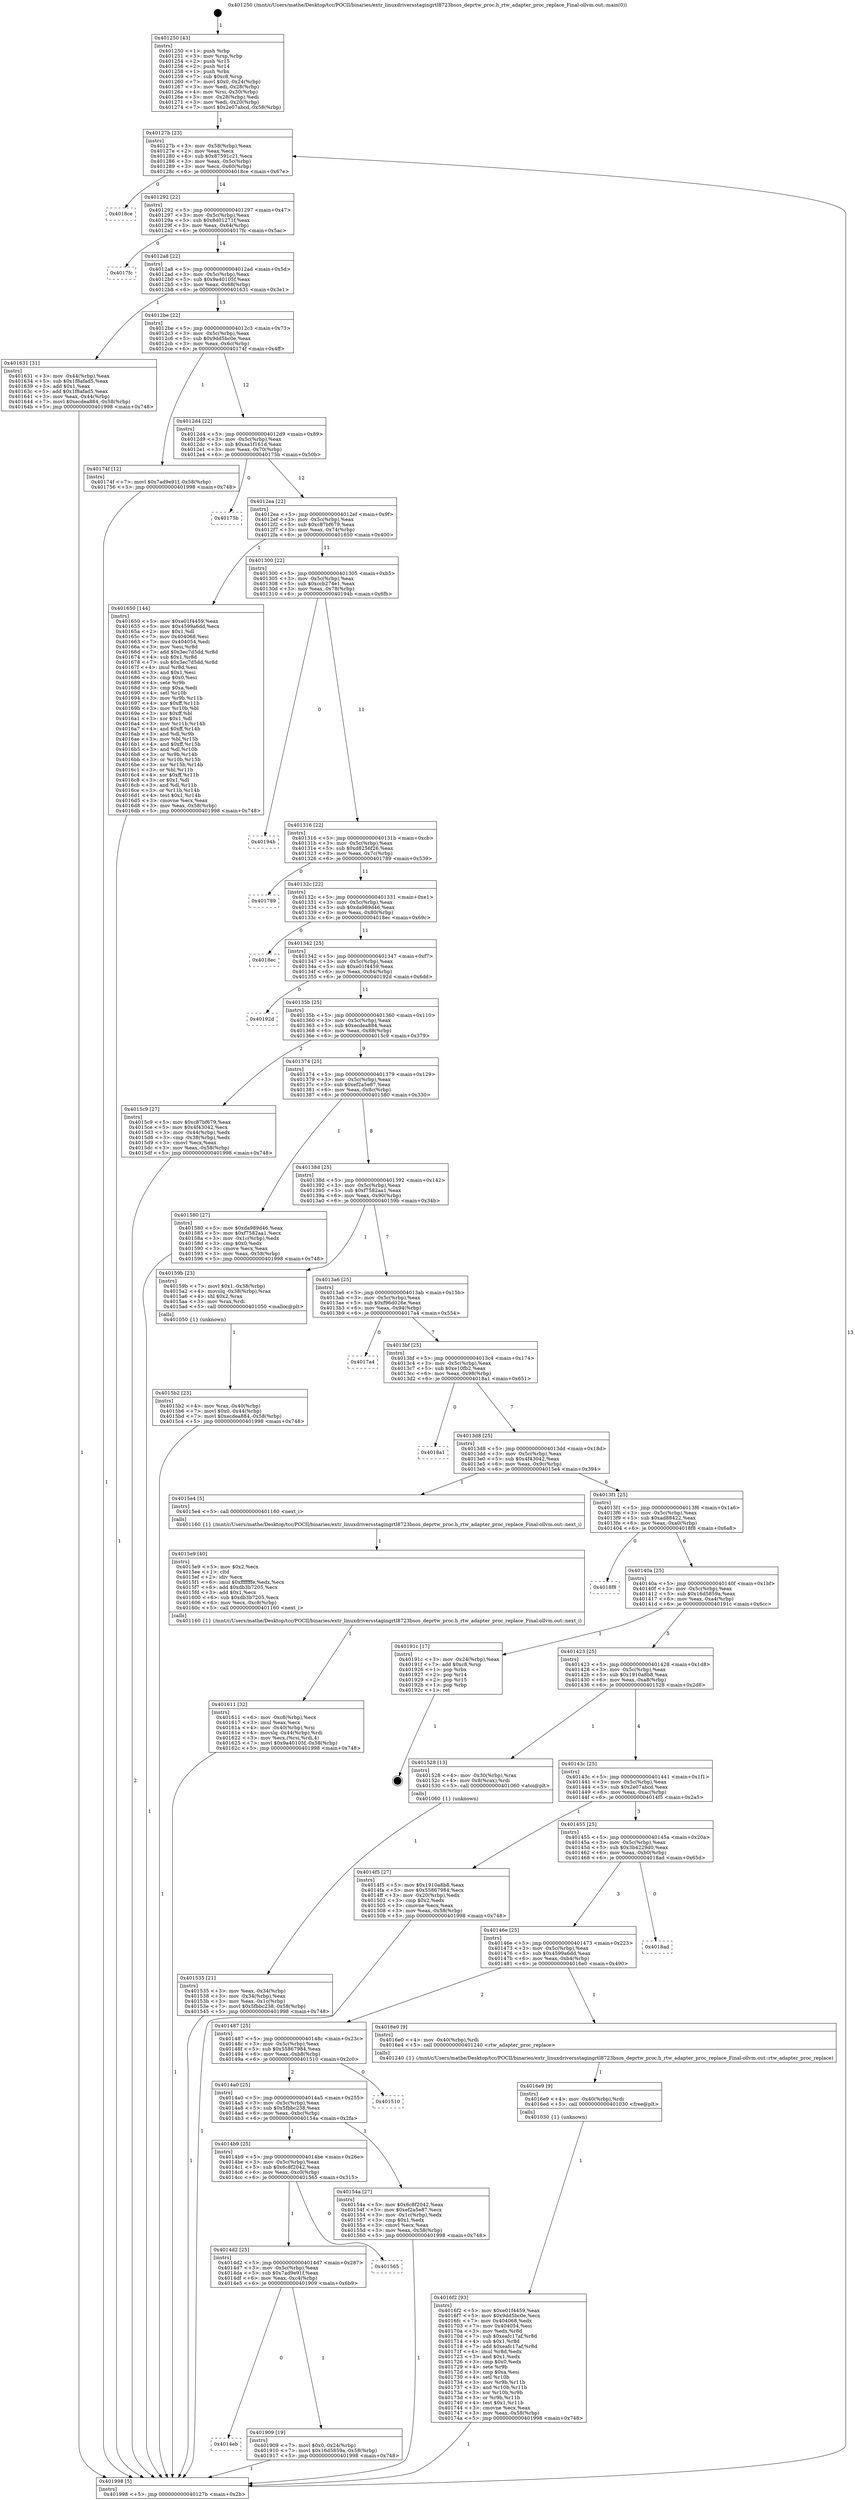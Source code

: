 digraph "0x401250" {
  label = "0x401250 (/mnt/c/Users/mathe/Desktop/tcc/POCII/binaries/extr_linuxdriversstagingrtl8723bsos_deprtw_proc.h_rtw_adapter_proc_replace_Final-ollvm.out::main(0))"
  labelloc = "t"
  node[shape=record]

  Entry [label="",width=0.3,height=0.3,shape=circle,fillcolor=black,style=filled]
  "0x40127b" [label="{
     0x40127b [23]\l
     | [instrs]\l
     &nbsp;&nbsp;0x40127b \<+3\>: mov -0x58(%rbp),%eax\l
     &nbsp;&nbsp;0x40127e \<+2\>: mov %eax,%ecx\l
     &nbsp;&nbsp;0x401280 \<+6\>: sub $0x87591c21,%ecx\l
     &nbsp;&nbsp;0x401286 \<+3\>: mov %eax,-0x5c(%rbp)\l
     &nbsp;&nbsp;0x401289 \<+3\>: mov %ecx,-0x60(%rbp)\l
     &nbsp;&nbsp;0x40128c \<+6\>: je 00000000004018ce \<main+0x67e\>\l
  }"]
  "0x4018ce" [label="{
     0x4018ce\l
  }", style=dashed]
  "0x401292" [label="{
     0x401292 [22]\l
     | [instrs]\l
     &nbsp;&nbsp;0x401292 \<+5\>: jmp 0000000000401297 \<main+0x47\>\l
     &nbsp;&nbsp;0x401297 \<+3\>: mov -0x5c(%rbp),%eax\l
     &nbsp;&nbsp;0x40129a \<+5\>: sub $0x8d01271f,%eax\l
     &nbsp;&nbsp;0x40129f \<+3\>: mov %eax,-0x64(%rbp)\l
     &nbsp;&nbsp;0x4012a2 \<+6\>: je 00000000004017fc \<main+0x5ac\>\l
  }"]
  Exit [label="",width=0.3,height=0.3,shape=circle,fillcolor=black,style=filled,peripheries=2]
  "0x4017fc" [label="{
     0x4017fc\l
  }", style=dashed]
  "0x4012a8" [label="{
     0x4012a8 [22]\l
     | [instrs]\l
     &nbsp;&nbsp;0x4012a8 \<+5\>: jmp 00000000004012ad \<main+0x5d\>\l
     &nbsp;&nbsp;0x4012ad \<+3\>: mov -0x5c(%rbp),%eax\l
     &nbsp;&nbsp;0x4012b0 \<+5\>: sub $0x9a40105f,%eax\l
     &nbsp;&nbsp;0x4012b5 \<+3\>: mov %eax,-0x68(%rbp)\l
     &nbsp;&nbsp;0x4012b8 \<+6\>: je 0000000000401631 \<main+0x3e1\>\l
  }"]
  "0x4014eb" [label="{
     0x4014eb\l
  }", style=dashed]
  "0x401631" [label="{
     0x401631 [31]\l
     | [instrs]\l
     &nbsp;&nbsp;0x401631 \<+3\>: mov -0x44(%rbp),%eax\l
     &nbsp;&nbsp;0x401634 \<+5\>: sub $0x1f8afad5,%eax\l
     &nbsp;&nbsp;0x401639 \<+3\>: add $0x1,%eax\l
     &nbsp;&nbsp;0x40163c \<+5\>: add $0x1f8afad5,%eax\l
     &nbsp;&nbsp;0x401641 \<+3\>: mov %eax,-0x44(%rbp)\l
     &nbsp;&nbsp;0x401644 \<+7\>: movl $0xecdea884,-0x58(%rbp)\l
     &nbsp;&nbsp;0x40164b \<+5\>: jmp 0000000000401998 \<main+0x748\>\l
  }"]
  "0x4012be" [label="{
     0x4012be [22]\l
     | [instrs]\l
     &nbsp;&nbsp;0x4012be \<+5\>: jmp 00000000004012c3 \<main+0x73\>\l
     &nbsp;&nbsp;0x4012c3 \<+3\>: mov -0x5c(%rbp),%eax\l
     &nbsp;&nbsp;0x4012c6 \<+5\>: sub $0x9dd5bc0e,%eax\l
     &nbsp;&nbsp;0x4012cb \<+3\>: mov %eax,-0x6c(%rbp)\l
     &nbsp;&nbsp;0x4012ce \<+6\>: je 000000000040174f \<main+0x4ff\>\l
  }"]
  "0x401909" [label="{
     0x401909 [19]\l
     | [instrs]\l
     &nbsp;&nbsp;0x401909 \<+7\>: movl $0x0,-0x24(%rbp)\l
     &nbsp;&nbsp;0x401910 \<+7\>: movl $0x16d5859a,-0x58(%rbp)\l
     &nbsp;&nbsp;0x401917 \<+5\>: jmp 0000000000401998 \<main+0x748\>\l
  }"]
  "0x40174f" [label="{
     0x40174f [12]\l
     | [instrs]\l
     &nbsp;&nbsp;0x40174f \<+7\>: movl $0x7ad9e91f,-0x58(%rbp)\l
     &nbsp;&nbsp;0x401756 \<+5\>: jmp 0000000000401998 \<main+0x748\>\l
  }"]
  "0x4012d4" [label="{
     0x4012d4 [22]\l
     | [instrs]\l
     &nbsp;&nbsp;0x4012d4 \<+5\>: jmp 00000000004012d9 \<main+0x89\>\l
     &nbsp;&nbsp;0x4012d9 \<+3\>: mov -0x5c(%rbp),%eax\l
     &nbsp;&nbsp;0x4012dc \<+5\>: sub $0xaa1f161d,%eax\l
     &nbsp;&nbsp;0x4012e1 \<+3\>: mov %eax,-0x70(%rbp)\l
     &nbsp;&nbsp;0x4012e4 \<+6\>: je 000000000040175b \<main+0x50b\>\l
  }"]
  "0x4014d2" [label="{
     0x4014d2 [25]\l
     | [instrs]\l
     &nbsp;&nbsp;0x4014d2 \<+5\>: jmp 00000000004014d7 \<main+0x287\>\l
     &nbsp;&nbsp;0x4014d7 \<+3\>: mov -0x5c(%rbp),%eax\l
     &nbsp;&nbsp;0x4014da \<+5\>: sub $0x7ad9e91f,%eax\l
     &nbsp;&nbsp;0x4014df \<+6\>: mov %eax,-0xc4(%rbp)\l
     &nbsp;&nbsp;0x4014e5 \<+6\>: je 0000000000401909 \<main+0x6b9\>\l
  }"]
  "0x40175b" [label="{
     0x40175b\l
  }", style=dashed]
  "0x4012ea" [label="{
     0x4012ea [22]\l
     | [instrs]\l
     &nbsp;&nbsp;0x4012ea \<+5\>: jmp 00000000004012ef \<main+0x9f\>\l
     &nbsp;&nbsp;0x4012ef \<+3\>: mov -0x5c(%rbp),%eax\l
     &nbsp;&nbsp;0x4012f2 \<+5\>: sub $0xc87bf679,%eax\l
     &nbsp;&nbsp;0x4012f7 \<+3\>: mov %eax,-0x74(%rbp)\l
     &nbsp;&nbsp;0x4012fa \<+6\>: je 0000000000401650 \<main+0x400\>\l
  }"]
  "0x401565" [label="{
     0x401565\l
  }", style=dashed]
  "0x401650" [label="{
     0x401650 [144]\l
     | [instrs]\l
     &nbsp;&nbsp;0x401650 \<+5\>: mov $0xe01f4459,%eax\l
     &nbsp;&nbsp;0x401655 \<+5\>: mov $0x4599a6dd,%ecx\l
     &nbsp;&nbsp;0x40165a \<+2\>: mov $0x1,%dl\l
     &nbsp;&nbsp;0x40165c \<+7\>: mov 0x404068,%esi\l
     &nbsp;&nbsp;0x401663 \<+7\>: mov 0x404054,%edi\l
     &nbsp;&nbsp;0x40166a \<+3\>: mov %esi,%r8d\l
     &nbsp;&nbsp;0x40166d \<+7\>: add $0x3ec7d5dd,%r8d\l
     &nbsp;&nbsp;0x401674 \<+4\>: sub $0x1,%r8d\l
     &nbsp;&nbsp;0x401678 \<+7\>: sub $0x3ec7d5dd,%r8d\l
     &nbsp;&nbsp;0x40167f \<+4\>: imul %r8d,%esi\l
     &nbsp;&nbsp;0x401683 \<+3\>: and $0x1,%esi\l
     &nbsp;&nbsp;0x401686 \<+3\>: cmp $0x0,%esi\l
     &nbsp;&nbsp;0x401689 \<+4\>: sete %r9b\l
     &nbsp;&nbsp;0x40168d \<+3\>: cmp $0xa,%edi\l
     &nbsp;&nbsp;0x401690 \<+4\>: setl %r10b\l
     &nbsp;&nbsp;0x401694 \<+3\>: mov %r9b,%r11b\l
     &nbsp;&nbsp;0x401697 \<+4\>: xor $0xff,%r11b\l
     &nbsp;&nbsp;0x40169b \<+3\>: mov %r10b,%bl\l
     &nbsp;&nbsp;0x40169e \<+3\>: xor $0xff,%bl\l
     &nbsp;&nbsp;0x4016a1 \<+3\>: xor $0x1,%dl\l
     &nbsp;&nbsp;0x4016a4 \<+3\>: mov %r11b,%r14b\l
     &nbsp;&nbsp;0x4016a7 \<+4\>: and $0xff,%r14b\l
     &nbsp;&nbsp;0x4016ab \<+3\>: and %dl,%r9b\l
     &nbsp;&nbsp;0x4016ae \<+3\>: mov %bl,%r15b\l
     &nbsp;&nbsp;0x4016b1 \<+4\>: and $0xff,%r15b\l
     &nbsp;&nbsp;0x4016b5 \<+3\>: and %dl,%r10b\l
     &nbsp;&nbsp;0x4016b8 \<+3\>: or %r9b,%r14b\l
     &nbsp;&nbsp;0x4016bb \<+3\>: or %r10b,%r15b\l
     &nbsp;&nbsp;0x4016be \<+3\>: xor %r15b,%r14b\l
     &nbsp;&nbsp;0x4016c1 \<+3\>: or %bl,%r11b\l
     &nbsp;&nbsp;0x4016c4 \<+4\>: xor $0xff,%r11b\l
     &nbsp;&nbsp;0x4016c8 \<+3\>: or $0x1,%dl\l
     &nbsp;&nbsp;0x4016cb \<+3\>: and %dl,%r11b\l
     &nbsp;&nbsp;0x4016ce \<+3\>: or %r11b,%r14b\l
     &nbsp;&nbsp;0x4016d1 \<+4\>: test $0x1,%r14b\l
     &nbsp;&nbsp;0x4016d5 \<+3\>: cmovne %ecx,%eax\l
     &nbsp;&nbsp;0x4016d8 \<+3\>: mov %eax,-0x58(%rbp)\l
     &nbsp;&nbsp;0x4016db \<+5\>: jmp 0000000000401998 \<main+0x748\>\l
  }"]
  "0x401300" [label="{
     0x401300 [22]\l
     | [instrs]\l
     &nbsp;&nbsp;0x401300 \<+5\>: jmp 0000000000401305 \<main+0xb5\>\l
     &nbsp;&nbsp;0x401305 \<+3\>: mov -0x5c(%rbp),%eax\l
     &nbsp;&nbsp;0x401308 \<+5\>: sub $0xccb274e1,%eax\l
     &nbsp;&nbsp;0x40130d \<+3\>: mov %eax,-0x78(%rbp)\l
     &nbsp;&nbsp;0x401310 \<+6\>: je 000000000040194b \<main+0x6fb\>\l
  }"]
  "0x4016f2" [label="{
     0x4016f2 [93]\l
     | [instrs]\l
     &nbsp;&nbsp;0x4016f2 \<+5\>: mov $0xe01f4459,%eax\l
     &nbsp;&nbsp;0x4016f7 \<+5\>: mov $0x9dd5bc0e,%ecx\l
     &nbsp;&nbsp;0x4016fc \<+7\>: mov 0x404068,%edx\l
     &nbsp;&nbsp;0x401703 \<+7\>: mov 0x404054,%esi\l
     &nbsp;&nbsp;0x40170a \<+3\>: mov %edx,%r8d\l
     &nbsp;&nbsp;0x40170d \<+7\>: sub $0xeafc17af,%r8d\l
     &nbsp;&nbsp;0x401714 \<+4\>: sub $0x1,%r8d\l
     &nbsp;&nbsp;0x401718 \<+7\>: add $0xeafc17af,%r8d\l
     &nbsp;&nbsp;0x40171f \<+4\>: imul %r8d,%edx\l
     &nbsp;&nbsp;0x401723 \<+3\>: and $0x1,%edx\l
     &nbsp;&nbsp;0x401726 \<+3\>: cmp $0x0,%edx\l
     &nbsp;&nbsp;0x401729 \<+4\>: sete %r9b\l
     &nbsp;&nbsp;0x40172d \<+3\>: cmp $0xa,%esi\l
     &nbsp;&nbsp;0x401730 \<+4\>: setl %r10b\l
     &nbsp;&nbsp;0x401734 \<+3\>: mov %r9b,%r11b\l
     &nbsp;&nbsp;0x401737 \<+3\>: and %r10b,%r11b\l
     &nbsp;&nbsp;0x40173a \<+3\>: xor %r10b,%r9b\l
     &nbsp;&nbsp;0x40173d \<+3\>: or %r9b,%r11b\l
     &nbsp;&nbsp;0x401740 \<+4\>: test $0x1,%r11b\l
     &nbsp;&nbsp;0x401744 \<+3\>: cmovne %ecx,%eax\l
     &nbsp;&nbsp;0x401747 \<+3\>: mov %eax,-0x58(%rbp)\l
     &nbsp;&nbsp;0x40174a \<+5\>: jmp 0000000000401998 \<main+0x748\>\l
  }"]
  "0x40194b" [label="{
     0x40194b\l
  }", style=dashed]
  "0x401316" [label="{
     0x401316 [22]\l
     | [instrs]\l
     &nbsp;&nbsp;0x401316 \<+5\>: jmp 000000000040131b \<main+0xcb\>\l
     &nbsp;&nbsp;0x40131b \<+3\>: mov -0x5c(%rbp),%eax\l
     &nbsp;&nbsp;0x40131e \<+5\>: sub $0xd8256f26,%eax\l
     &nbsp;&nbsp;0x401323 \<+3\>: mov %eax,-0x7c(%rbp)\l
     &nbsp;&nbsp;0x401326 \<+6\>: je 0000000000401789 \<main+0x539\>\l
  }"]
  "0x4016e9" [label="{
     0x4016e9 [9]\l
     | [instrs]\l
     &nbsp;&nbsp;0x4016e9 \<+4\>: mov -0x40(%rbp),%rdi\l
     &nbsp;&nbsp;0x4016ed \<+5\>: call 0000000000401030 \<free@plt\>\l
     | [calls]\l
     &nbsp;&nbsp;0x401030 \{1\} (unknown)\l
  }"]
  "0x401789" [label="{
     0x401789\l
  }", style=dashed]
  "0x40132c" [label="{
     0x40132c [22]\l
     | [instrs]\l
     &nbsp;&nbsp;0x40132c \<+5\>: jmp 0000000000401331 \<main+0xe1\>\l
     &nbsp;&nbsp;0x401331 \<+3\>: mov -0x5c(%rbp),%eax\l
     &nbsp;&nbsp;0x401334 \<+5\>: sub $0xda989d46,%eax\l
     &nbsp;&nbsp;0x401339 \<+3\>: mov %eax,-0x80(%rbp)\l
     &nbsp;&nbsp;0x40133c \<+6\>: je 00000000004018ec \<main+0x69c\>\l
  }"]
  "0x401611" [label="{
     0x401611 [32]\l
     | [instrs]\l
     &nbsp;&nbsp;0x401611 \<+6\>: mov -0xc8(%rbp),%ecx\l
     &nbsp;&nbsp;0x401617 \<+3\>: imul %eax,%ecx\l
     &nbsp;&nbsp;0x40161a \<+4\>: mov -0x40(%rbp),%rsi\l
     &nbsp;&nbsp;0x40161e \<+4\>: movslq -0x44(%rbp),%rdi\l
     &nbsp;&nbsp;0x401622 \<+3\>: mov %ecx,(%rsi,%rdi,4)\l
     &nbsp;&nbsp;0x401625 \<+7\>: movl $0x9a40105f,-0x58(%rbp)\l
     &nbsp;&nbsp;0x40162c \<+5\>: jmp 0000000000401998 \<main+0x748\>\l
  }"]
  "0x4018ec" [label="{
     0x4018ec\l
  }", style=dashed]
  "0x401342" [label="{
     0x401342 [25]\l
     | [instrs]\l
     &nbsp;&nbsp;0x401342 \<+5\>: jmp 0000000000401347 \<main+0xf7\>\l
     &nbsp;&nbsp;0x401347 \<+3\>: mov -0x5c(%rbp),%eax\l
     &nbsp;&nbsp;0x40134a \<+5\>: sub $0xe01f4459,%eax\l
     &nbsp;&nbsp;0x40134f \<+6\>: mov %eax,-0x84(%rbp)\l
     &nbsp;&nbsp;0x401355 \<+6\>: je 000000000040192d \<main+0x6dd\>\l
  }"]
  "0x4015e9" [label="{
     0x4015e9 [40]\l
     | [instrs]\l
     &nbsp;&nbsp;0x4015e9 \<+5\>: mov $0x2,%ecx\l
     &nbsp;&nbsp;0x4015ee \<+1\>: cltd\l
     &nbsp;&nbsp;0x4015ef \<+2\>: idiv %ecx\l
     &nbsp;&nbsp;0x4015f1 \<+6\>: imul $0xfffffffe,%edx,%ecx\l
     &nbsp;&nbsp;0x4015f7 \<+6\>: add $0xdb3b7205,%ecx\l
     &nbsp;&nbsp;0x4015fd \<+3\>: add $0x1,%ecx\l
     &nbsp;&nbsp;0x401600 \<+6\>: sub $0xdb3b7205,%ecx\l
     &nbsp;&nbsp;0x401606 \<+6\>: mov %ecx,-0xc8(%rbp)\l
     &nbsp;&nbsp;0x40160c \<+5\>: call 0000000000401160 \<next_i\>\l
     | [calls]\l
     &nbsp;&nbsp;0x401160 \{1\} (/mnt/c/Users/mathe/Desktop/tcc/POCII/binaries/extr_linuxdriversstagingrtl8723bsos_deprtw_proc.h_rtw_adapter_proc_replace_Final-ollvm.out::next_i)\l
  }"]
  "0x40192d" [label="{
     0x40192d\l
  }", style=dashed]
  "0x40135b" [label="{
     0x40135b [25]\l
     | [instrs]\l
     &nbsp;&nbsp;0x40135b \<+5\>: jmp 0000000000401360 \<main+0x110\>\l
     &nbsp;&nbsp;0x401360 \<+3\>: mov -0x5c(%rbp),%eax\l
     &nbsp;&nbsp;0x401363 \<+5\>: sub $0xecdea884,%eax\l
     &nbsp;&nbsp;0x401368 \<+6\>: mov %eax,-0x88(%rbp)\l
     &nbsp;&nbsp;0x40136e \<+6\>: je 00000000004015c9 \<main+0x379\>\l
  }"]
  "0x4015b2" [label="{
     0x4015b2 [23]\l
     | [instrs]\l
     &nbsp;&nbsp;0x4015b2 \<+4\>: mov %rax,-0x40(%rbp)\l
     &nbsp;&nbsp;0x4015b6 \<+7\>: movl $0x0,-0x44(%rbp)\l
     &nbsp;&nbsp;0x4015bd \<+7\>: movl $0xecdea884,-0x58(%rbp)\l
     &nbsp;&nbsp;0x4015c4 \<+5\>: jmp 0000000000401998 \<main+0x748\>\l
  }"]
  "0x4015c9" [label="{
     0x4015c9 [27]\l
     | [instrs]\l
     &nbsp;&nbsp;0x4015c9 \<+5\>: mov $0xc87bf679,%eax\l
     &nbsp;&nbsp;0x4015ce \<+5\>: mov $0x4f43042,%ecx\l
     &nbsp;&nbsp;0x4015d3 \<+3\>: mov -0x44(%rbp),%edx\l
     &nbsp;&nbsp;0x4015d6 \<+3\>: cmp -0x38(%rbp),%edx\l
     &nbsp;&nbsp;0x4015d9 \<+3\>: cmovl %ecx,%eax\l
     &nbsp;&nbsp;0x4015dc \<+3\>: mov %eax,-0x58(%rbp)\l
     &nbsp;&nbsp;0x4015df \<+5\>: jmp 0000000000401998 \<main+0x748\>\l
  }"]
  "0x401374" [label="{
     0x401374 [25]\l
     | [instrs]\l
     &nbsp;&nbsp;0x401374 \<+5\>: jmp 0000000000401379 \<main+0x129\>\l
     &nbsp;&nbsp;0x401379 \<+3\>: mov -0x5c(%rbp),%eax\l
     &nbsp;&nbsp;0x40137c \<+5\>: sub $0xef2a5e87,%eax\l
     &nbsp;&nbsp;0x401381 \<+6\>: mov %eax,-0x8c(%rbp)\l
     &nbsp;&nbsp;0x401387 \<+6\>: je 0000000000401580 \<main+0x330\>\l
  }"]
  "0x4014b9" [label="{
     0x4014b9 [25]\l
     | [instrs]\l
     &nbsp;&nbsp;0x4014b9 \<+5\>: jmp 00000000004014be \<main+0x26e\>\l
     &nbsp;&nbsp;0x4014be \<+3\>: mov -0x5c(%rbp),%eax\l
     &nbsp;&nbsp;0x4014c1 \<+5\>: sub $0x6c8f2042,%eax\l
     &nbsp;&nbsp;0x4014c6 \<+6\>: mov %eax,-0xc0(%rbp)\l
     &nbsp;&nbsp;0x4014cc \<+6\>: je 0000000000401565 \<main+0x315\>\l
  }"]
  "0x401580" [label="{
     0x401580 [27]\l
     | [instrs]\l
     &nbsp;&nbsp;0x401580 \<+5\>: mov $0xda989d46,%eax\l
     &nbsp;&nbsp;0x401585 \<+5\>: mov $0xf7582aa1,%ecx\l
     &nbsp;&nbsp;0x40158a \<+3\>: mov -0x1c(%rbp),%edx\l
     &nbsp;&nbsp;0x40158d \<+3\>: cmp $0x0,%edx\l
     &nbsp;&nbsp;0x401590 \<+3\>: cmove %ecx,%eax\l
     &nbsp;&nbsp;0x401593 \<+3\>: mov %eax,-0x58(%rbp)\l
     &nbsp;&nbsp;0x401596 \<+5\>: jmp 0000000000401998 \<main+0x748\>\l
  }"]
  "0x40138d" [label="{
     0x40138d [25]\l
     | [instrs]\l
     &nbsp;&nbsp;0x40138d \<+5\>: jmp 0000000000401392 \<main+0x142\>\l
     &nbsp;&nbsp;0x401392 \<+3\>: mov -0x5c(%rbp),%eax\l
     &nbsp;&nbsp;0x401395 \<+5\>: sub $0xf7582aa1,%eax\l
     &nbsp;&nbsp;0x40139a \<+6\>: mov %eax,-0x90(%rbp)\l
     &nbsp;&nbsp;0x4013a0 \<+6\>: je 000000000040159b \<main+0x34b\>\l
  }"]
  "0x40154a" [label="{
     0x40154a [27]\l
     | [instrs]\l
     &nbsp;&nbsp;0x40154a \<+5\>: mov $0x6c8f2042,%eax\l
     &nbsp;&nbsp;0x40154f \<+5\>: mov $0xef2a5e87,%ecx\l
     &nbsp;&nbsp;0x401554 \<+3\>: mov -0x1c(%rbp),%edx\l
     &nbsp;&nbsp;0x401557 \<+3\>: cmp $0x1,%edx\l
     &nbsp;&nbsp;0x40155a \<+3\>: cmovl %ecx,%eax\l
     &nbsp;&nbsp;0x40155d \<+3\>: mov %eax,-0x58(%rbp)\l
     &nbsp;&nbsp;0x401560 \<+5\>: jmp 0000000000401998 \<main+0x748\>\l
  }"]
  "0x40159b" [label="{
     0x40159b [23]\l
     | [instrs]\l
     &nbsp;&nbsp;0x40159b \<+7\>: movl $0x1,-0x38(%rbp)\l
     &nbsp;&nbsp;0x4015a2 \<+4\>: movslq -0x38(%rbp),%rax\l
     &nbsp;&nbsp;0x4015a6 \<+4\>: shl $0x2,%rax\l
     &nbsp;&nbsp;0x4015aa \<+3\>: mov %rax,%rdi\l
     &nbsp;&nbsp;0x4015ad \<+5\>: call 0000000000401050 \<malloc@plt\>\l
     | [calls]\l
     &nbsp;&nbsp;0x401050 \{1\} (unknown)\l
  }"]
  "0x4013a6" [label="{
     0x4013a6 [25]\l
     | [instrs]\l
     &nbsp;&nbsp;0x4013a6 \<+5\>: jmp 00000000004013ab \<main+0x15b\>\l
     &nbsp;&nbsp;0x4013ab \<+3\>: mov -0x5c(%rbp),%eax\l
     &nbsp;&nbsp;0x4013ae \<+5\>: sub $0xf96d026e,%eax\l
     &nbsp;&nbsp;0x4013b3 \<+6\>: mov %eax,-0x94(%rbp)\l
     &nbsp;&nbsp;0x4013b9 \<+6\>: je 00000000004017a4 \<main+0x554\>\l
  }"]
  "0x4014a0" [label="{
     0x4014a0 [25]\l
     | [instrs]\l
     &nbsp;&nbsp;0x4014a0 \<+5\>: jmp 00000000004014a5 \<main+0x255\>\l
     &nbsp;&nbsp;0x4014a5 \<+3\>: mov -0x5c(%rbp),%eax\l
     &nbsp;&nbsp;0x4014a8 \<+5\>: sub $0x5fbbc238,%eax\l
     &nbsp;&nbsp;0x4014ad \<+6\>: mov %eax,-0xbc(%rbp)\l
     &nbsp;&nbsp;0x4014b3 \<+6\>: je 000000000040154a \<main+0x2fa\>\l
  }"]
  "0x4017a4" [label="{
     0x4017a4\l
  }", style=dashed]
  "0x4013bf" [label="{
     0x4013bf [25]\l
     | [instrs]\l
     &nbsp;&nbsp;0x4013bf \<+5\>: jmp 00000000004013c4 \<main+0x174\>\l
     &nbsp;&nbsp;0x4013c4 \<+3\>: mov -0x5c(%rbp),%eax\l
     &nbsp;&nbsp;0x4013c7 \<+5\>: sub $0xe10fb2,%eax\l
     &nbsp;&nbsp;0x4013cc \<+6\>: mov %eax,-0x98(%rbp)\l
     &nbsp;&nbsp;0x4013d2 \<+6\>: je 00000000004018a1 \<main+0x651\>\l
  }"]
  "0x401510" [label="{
     0x401510\l
  }", style=dashed]
  "0x4018a1" [label="{
     0x4018a1\l
  }", style=dashed]
  "0x4013d8" [label="{
     0x4013d8 [25]\l
     | [instrs]\l
     &nbsp;&nbsp;0x4013d8 \<+5\>: jmp 00000000004013dd \<main+0x18d\>\l
     &nbsp;&nbsp;0x4013dd \<+3\>: mov -0x5c(%rbp),%eax\l
     &nbsp;&nbsp;0x4013e0 \<+5\>: sub $0x4f43042,%eax\l
     &nbsp;&nbsp;0x4013e5 \<+6\>: mov %eax,-0x9c(%rbp)\l
     &nbsp;&nbsp;0x4013eb \<+6\>: je 00000000004015e4 \<main+0x394\>\l
  }"]
  "0x401487" [label="{
     0x401487 [25]\l
     | [instrs]\l
     &nbsp;&nbsp;0x401487 \<+5\>: jmp 000000000040148c \<main+0x23c\>\l
     &nbsp;&nbsp;0x40148c \<+3\>: mov -0x5c(%rbp),%eax\l
     &nbsp;&nbsp;0x40148f \<+5\>: sub $0x55867984,%eax\l
     &nbsp;&nbsp;0x401494 \<+6\>: mov %eax,-0xb8(%rbp)\l
     &nbsp;&nbsp;0x40149a \<+6\>: je 0000000000401510 \<main+0x2c0\>\l
  }"]
  "0x4015e4" [label="{
     0x4015e4 [5]\l
     | [instrs]\l
     &nbsp;&nbsp;0x4015e4 \<+5\>: call 0000000000401160 \<next_i\>\l
     | [calls]\l
     &nbsp;&nbsp;0x401160 \{1\} (/mnt/c/Users/mathe/Desktop/tcc/POCII/binaries/extr_linuxdriversstagingrtl8723bsos_deprtw_proc.h_rtw_adapter_proc_replace_Final-ollvm.out::next_i)\l
  }"]
  "0x4013f1" [label="{
     0x4013f1 [25]\l
     | [instrs]\l
     &nbsp;&nbsp;0x4013f1 \<+5\>: jmp 00000000004013f6 \<main+0x1a6\>\l
     &nbsp;&nbsp;0x4013f6 \<+3\>: mov -0x5c(%rbp),%eax\l
     &nbsp;&nbsp;0x4013f9 \<+5\>: sub $0xad88422,%eax\l
     &nbsp;&nbsp;0x4013fe \<+6\>: mov %eax,-0xa0(%rbp)\l
     &nbsp;&nbsp;0x401404 \<+6\>: je 00000000004018f8 \<main+0x6a8\>\l
  }"]
  "0x4016e0" [label="{
     0x4016e0 [9]\l
     | [instrs]\l
     &nbsp;&nbsp;0x4016e0 \<+4\>: mov -0x40(%rbp),%rdi\l
     &nbsp;&nbsp;0x4016e4 \<+5\>: call 0000000000401240 \<rtw_adapter_proc_replace\>\l
     | [calls]\l
     &nbsp;&nbsp;0x401240 \{1\} (/mnt/c/Users/mathe/Desktop/tcc/POCII/binaries/extr_linuxdriversstagingrtl8723bsos_deprtw_proc.h_rtw_adapter_proc_replace_Final-ollvm.out::rtw_adapter_proc_replace)\l
  }"]
  "0x4018f8" [label="{
     0x4018f8\l
  }", style=dashed]
  "0x40140a" [label="{
     0x40140a [25]\l
     | [instrs]\l
     &nbsp;&nbsp;0x40140a \<+5\>: jmp 000000000040140f \<main+0x1bf\>\l
     &nbsp;&nbsp;0x40140f \<+3\>: mov -0x5c(%rbp),%eax\l
     &nbsp;&nbsp;0x401412 \<+5\>: sub $0x16d5859a,%eax\l
     &nbsp;&nbsp;0x401417 \<+6\>: mov %eax,-0xa4(%rbp)\l
     &nbsp;&nbsp;0x40141d \<+6\>: je 000000000040191c \<main+0x6cc\>\l
  }"]
  "0x40146e" [label="{
     0x40146e [25]\l
     | [instrs]\l
     &nbsp;&nbsp;0x40146e \<+5\>: jmp 0000000000401473 \<main+0x223\>\l
     &nbsp;&nbsp;0x401473 \<+3\>: mov -0x5c(%rbp),%eax\l
     &nbsp;&nbsp;0x401476 \<+5\>: sub $0x4599a6dd,%eax\l
     &nbsp;&nbsp;0x40147b \<+6\>: mov %eax,-0xb4(%rbp)\l
     &nbsp;&nbsp;0x401481 \<+6\>: je 00000000004016e0 \<main+0x490\>\l
  }"]
  "0x40191c" [label="{
     0x40191c [17]\l
     | [instrs]\l
     &nbsp;&nbsp;0x40191c \<+3\>: mov -0x24(%rbp),%eax\l
     &nbsp;&nbsp;0x40191f \<+7\>: add $0xc8,%rsp\l
     &nbsp;&nbsp;0x401926 \<+1\>: pop %rbx\l
     &nbsp;&nbsp;0x401927 \<+2\>: pop %r14\l
     &nbsp;&nbsp;0x401929 \<+2\>: pop %r15\l
     &nbsp;&nbsp;0x40192b \<+1\>: pop %rbp\l
     &nbsp;&nbsp;0x40192c \<+1\>: ret\l
  }"]
  "0x401423" [label="{
     0x401423 [25]\l
     | [instrs]\l
     &nbsp;&nbsp;0x401423 \<+5\>: jmp 0000000000401428 \<main+0x1d8\>\l
     &nbsp;&nbsp;0x401428 \<+3\>: mov -0x5c(%rbp),%eax\l
     &nbsp;&nbsp;0x40142b \<+5\>: sub $0x1910a8b8,%eax\l
     &nbsp;&nbsp;0x401430 \<+6\>: mov %eax,-0xa8(%rbp)\l
     &nbsp;&nbsp;0x401436 \<+6\>: je 0000000000401528 \<main+0x2d8\>\l
  }"]
  "0x4018ad" [label="{
     0x4018ad\l
  }", style=dashed]
  "0x401528" [label="{
     0x401528 [13]\l
     | [instrs]\l
     &nbsp;&nbsp;0x401528 \<+4\>: mov -0x30(%rbp),%rax\l
     &nbsp;&nbsp;0x40152c \<+4\>: mov 0x8(%rax),%rdi\l
     &nbsp;&nbsp;0x401530 \<+5\>: call 0000000000401060 \<atoi@plt\>\l
     | [calls]\l
     &nbsp;&nbsp;0x401060 \{1\} (unknown)\l
  }"]
  "0x40143c" [label="{
     0x40143c [25]\l
     | [instrs]\l
     &nbsp;&nbsp;0x40143c \<+5\>: jmp 0000000000401441 \<main+0x1f1\>\l
     &nbsp;&nbsp;0x401441 \<+3\>: mov -0x5c(%rbp),%eax\l
     &nbsp;&nbsp;0x401444 \<+5\>: sub $0x2e07abcd,%eax\l
     &nbsp;&nbsp;0x401449 \<+6\>: mov %eax,-0xac(%rbp)\l
     &nbsp;&nbsp;0x40144f \<+6\>: je 00000000004014f5 \<main+0x2a5\>\l
  }"]
  "0x401535" [label="{
     0x401535 [21]\l
     | [instrs]\l
     &nbsp;&nbsp;0x401535 \<+3\>: mov %eax,-0x34(%rbp)\l
     &nbsp;&nbsp;0x401538 \<+3\>: mov -0x34(%rbp),%eax\l
     &nbsp;&nbsp;0x40153b \<+3\>: mov %eax,-0x1c(%rbp)\l
     &nbsp;&nbsp;0x40153e \<+7\>: movl $0x5fbbc238,-0x58(%rbp)\l
     &nbsp;&nbsp;0x401545 \<+5\>: jmp 0000000000401998 \<main+0x748\>\l
  }"]
  "0x4014f5" [label="{
     0x4014f5 [27]\l
     | [instrs]\l
     &nbsp;&nbsp;0x4014f5 \<+5\>: mov $0x1910a8b8,%eax\l
     &nbsp;&nbsp;0x4014fa \<+5\>: mov $0x55867984,%ecx\l
     &nbsp;&nbsp;0x4014ff \<+3\>: mov -0x20(%rbp),%edx\l
     &nbsp;&nbsp;0x401502 \<+3\>: cmp $0x2,%edx\l
     &nbsp;&nbsp;0x401505 \<+3\>: cmovne %ecx,%eax\l
     &nbsp;&nbsp;0x401508 \<+3\>: mov %eax,-0x58(%rbp)\l
     &nbsp;&nbsp;0x40150b \<+5\>: jmp 0000000000401998 \<main+0x748\>\l
  }"]
  "0x401455" [label="{
     0x401455 [25]\l
     | [instrs]\l
     &nbsp;&nbsp;0x401455 \<+5\>: jmp 000000000040145a \<main+0x20a\>\l
     &nbsp;&nbsp;0x40145a \<+3\>: mov -0x5c(%rbp),%eax\l
     &nbsp;&nbsp;0x40145d \<+5\>: sub $0x3b4229d0,%eax\l
     &nbsp;&nbsp;0x401462 \<+6\>: mov %eax,-0xb0(%rbp)\l
     &nbsp;&nbsp;0x401468 \<+6\>: je 00000000004018ad \<main+0x65d\>\l
  }"]
  "0x401998" [label="{
     0x401998 [5]\l
     | [instrs]\l
     &nbsp;&nbsp;0x401998 \<+5\>: jmp 000000000040127b \<main+0x2b\>\l
  }"]
  "0x401250" [label="{
     0x401250 [43]\l
     | [instrs]\l
     &nbsp;&nbsp;0x401250 \<+1\>: push %rbp\l
     &nbsp;&nbsp;0x401251 \<+3\>: mov %rsp,%rbp\l
     &nbsp;&nbsp;0x401254 \<+2\>: push %r15\l
     &nbsp;&nbsp;0x401256 \<+2\>: push %r14\l
     &nbsp;&nbsp;0x401258 \<+1\>: push %rbx\l
     &nbsp;&nbsp;0x401259 \<+7\>: sub $0xc8,%rsp\l
     &nbsp;&nbsp;0x401260 \<+7\>: movl $0x0,-0x24(%rbp)\l
     &nbsp;&nbsp;0x401267 \<+3\>: mov %edi,-0x28(%rbp)\l
     &nbsp;&nbsp;0x40126a \<+4\>: mov %rsi,-0x30(%rbp)\l
     &nbsp;&nbsp;0x40126e \<+3\>: mov -0x28(%rbp),%edi\l
     &nbsp;&nbsp;0x401271 \<+3\>: mov %edi,-0x20(%rbp)\l
     &nbsp;&nbsp;0x401274 \<+7\>: movl $0x2e07abcd,-0x58(%rbp)\l
  }"]
  Entry -> "0x401250" [label=" 1"]
  "0x40127b" -> "0x4018ce" [label=" 0"]
  "0x40127b" -> "0x401292" [label=" 14"]
  "0x40191c" -> Exit [label=" 1"]
  "0x401292" -> "0x4017fc" [label=" 0"]
  "0x401292" -> "0x4012a8" [label=" 14"]
  "0x401909" -> "0x401998" [label=" 1"]
  "0x4012a8" -> "0x401631" [label=" 1"]
  "0x4012a8" -> "0x4012be" [label=" 13"]
  "0x4014d2" -> "0x4014eb" [label=" 0"]
  "0x4012be" -> "0x40174f" [label=" 1"]
  "0x4012be" -> "0x4012d4" [label=" 12"]
  "0x4014d2" -> "0x401909" [label=" 1"]
  "0x4012d4" -> "0x40175b" [label=" 0"]
  "0x4012d4" -> "0x4012ea" [label=" 12"]
  "0x4014b9" -> "0x4014d2" [label=" 1"]
  "0x4012ea" -> "0x401650" [label=" 1"]
  "0x4012ea" -> "0x401300" [label=" 11"]
  "0x4014b9" -> "0x401565" [label=" 0"]
  "0x401300" -> "0x40194b" [label=" 0"]
  "0x401300" -> "0x401316" [label=" 11"]
  "0x40174f" -> "0x401998" [label=" 1"]
  "0x401316" -> "0x401789" [label=" 0"]
  "0x401316" -> "0x40132c" [label=" 11"]
  "0x4016f2" -> "0x401998" [label=" 1"]
  "0x40132c" -> "0x4018ec" [label=" 0"]
  "0x40132c" -> "0x401342" [label=" 11"]
  "0x4016e9" -> "0x4016f2" [label=" 1"]
  "0x401342" -> "0x40192d" [label=" 0"]
  "0x401342" -> "0x40135b" [label=" 11"]
  "0x4016e0" -> "0x4016e9" [label=" 1"]
  "0x40135b" -> "0x4015c9" [label=" 2"]
  "0x40135b" -> "0x401374" [label=" 9"]
  "0x401650" -> "0x401998" [label=" 1"]
  "0x401374" -> "0x401580" [label=" 1"]
  "0x401374" -> "0x40138d" [label=" 8"]
  "0x401631" -> "0x401998" [label=" 1"]
  "0x40138d" -> "0x40159b" [label=" 1"]
  "0x40138d" -> "0x4013a6" [label=" 7"]
  "0x401611" -> "0x401998" [label=" 1"]
  "0x4013a6" -> "0x4017a4" [label=" 0"]
  "0x4013a6" -> "0x4013bf" [label=" 7"]
  "0x4015e4" -> "0x4015e9" [label=" 1"]
  "0x4013bf" -> "0x4018a1" [label=" 0"]
  "0x4013bf" -> "0x4013d8" [label=" 7"]
  "0x4015c9" -> "0x401998" [label=" 2"]
  "0x4013d8" -> "0x4015e4" [label=" 1"]
  "0x4013d8" -> "0x4013f1" [label=" 6"]
  "0x40159b" -> "0x4015b2" [label=" 1"]
  "0x4013f1" -> "0x4018f8" [label=" 0"]
  "0x4013f1" -> "0x40140a" [label=" 6"]
  "0x401580" -> "0x401998" [label=" 1"]
  "0x40140a" -> "0x40191c" [label=" 1"]
  "0x40140a" -> "0x401423" [label=" 5"]
  "0x4014a0" -> "0x4014b9" [label=" 1"]
  "0x401423" -> "0x401528" [label=" 1"]
  "0x401423" -> "0x40143c" [label=" 4"]
  "0x4014a0" -> "0x40154a" [label=" 1"]
  "0x40143c" -> "0x4014f5" [label=" 1"]
  "0x40143c" -> "0x401455" [label=" 3"]
  "0x4014f5" -> "0x401998" [label=" 1"]
  "0x401250" -> "0x40127b" [label=" 1"]
  "0x401998" -> "0x40127b" [label=" 13"]
  "0x401528" -> "0x401535" [label=" 1"]
  "0x401535" -> "0x401998" [label=" 1"]
  "0x4015e9" -> "0x401611" [label=" 1"]
  "0x401455" -> "0x4018ad" [label=" 0"]
  "0x401455" -> "0x40146e" [label=" 3"]
  "0x40154a" -> "0x401998" [label=" 1"]
  "0x40146e" -> "0x4016e0" [label=" 1"]
  "0x40146e" -> "0x401487" [label=" 2"]
  "0x4015b2" -> "0x401998" [label=" 1"]
  "0x401487" -> "0x401510" [label=" 0"]
  "0x401487" -> "0x4014a0" [label=" 2"]
}
